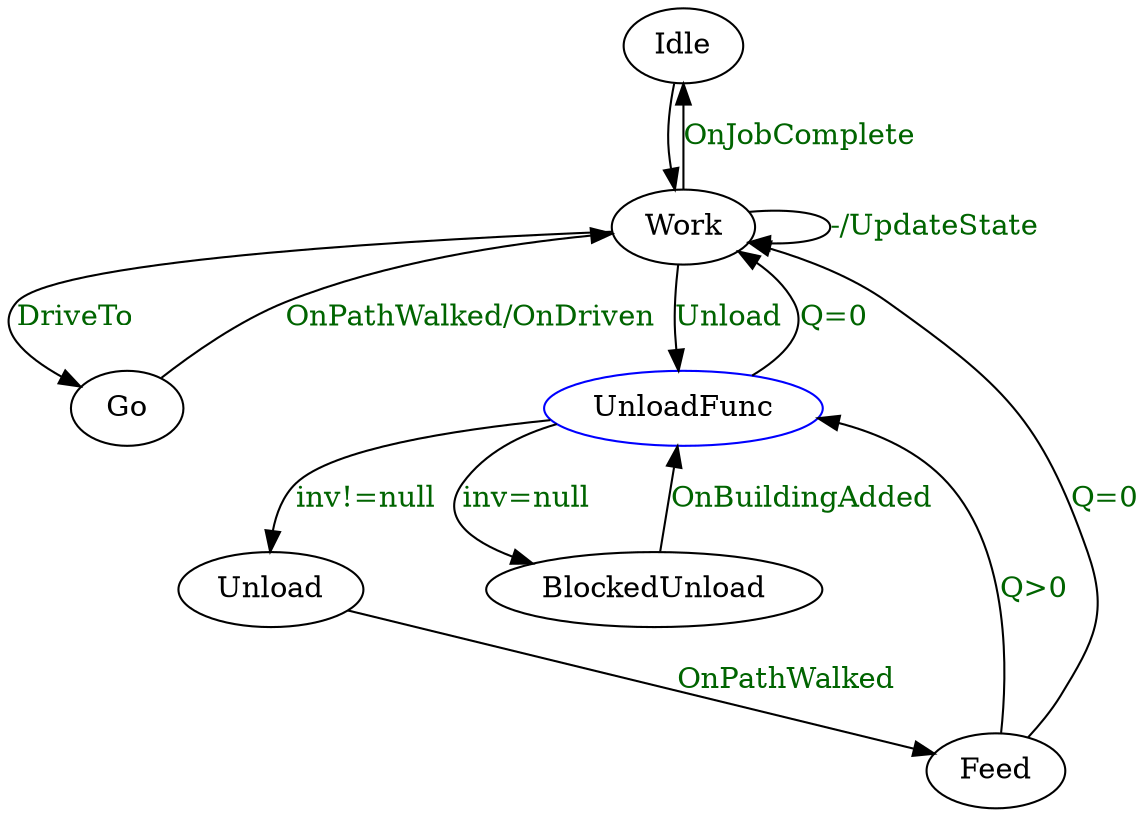 digraph G
{
  graph[overlap="scale"]
  graph[nodesep="0.5"]
  edge[fontcolor="darkgreen"]



  Idle->Work;
  Work->Idle[label="OnJobComplete"];
  Work->Work[label="-/UpdateState"];
  Work->Go[label="DriveTo"];
  Work->UnloadFunc[label="Unload"];
  Go->Work[label="OnPathWalked/OnDriven"];
  UnloadFunc[color="blue"];
  UnloadFunc->Unload[label="inv!=null"];
  UnloadFunc->Work[label="Q=0"];
  UnloadFunc->BlockedUnload[label="inv=null"];
  BlockedUnload->UnloadFunc[label="OnBuildingAdded"];
  Unload->Feed[label="OnPathWalked"];
  Feed->Work[label="Q=0"];
  Feed->UnloadFunc[label="Q>0"];
}